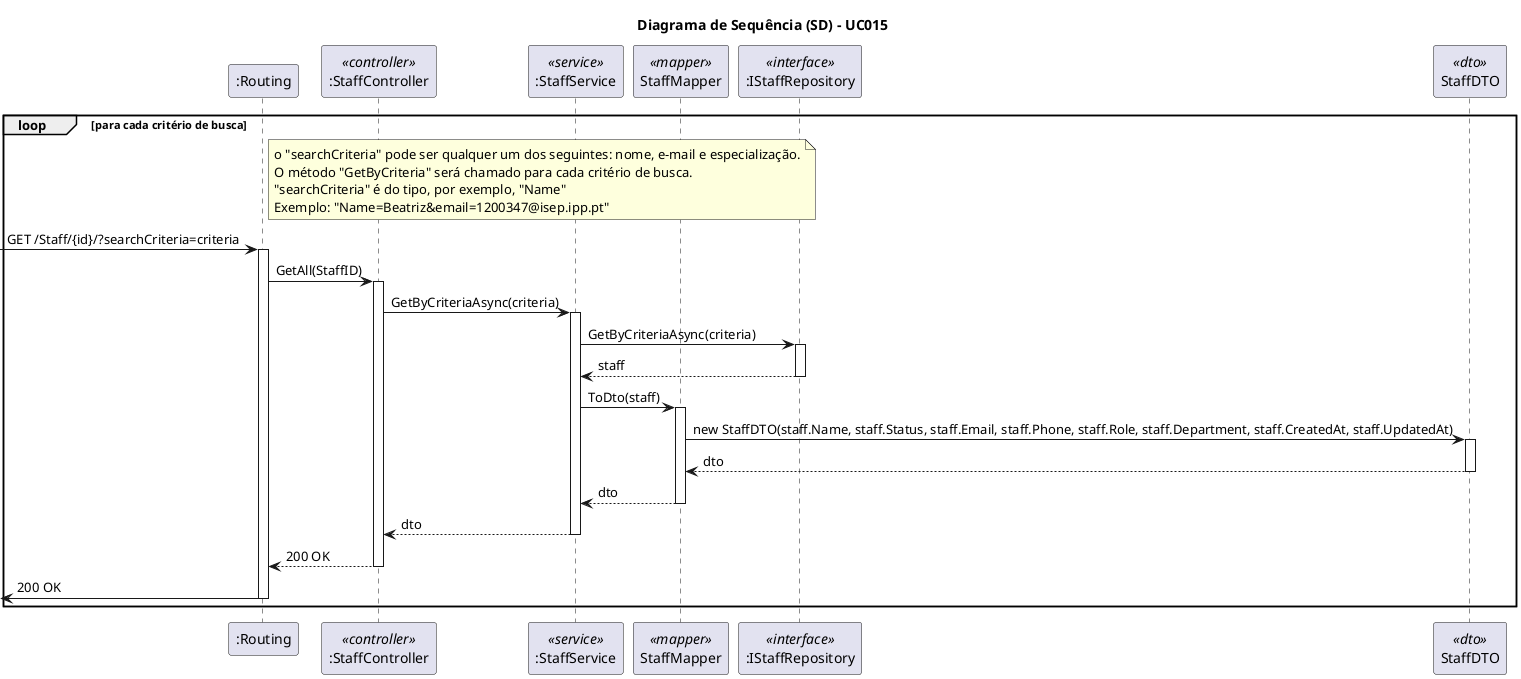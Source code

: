 @startuml
skinparam packageStyle rectangle
skinparam shadowing false
skinparam linetype polyline
skinparam classAttributeIconSize 0

title Diagrama de Sequência (SD) - UC015

participant ":Routing" as Routing
participant ":StaffController" as Controller <<controller>>
participant ":StaffService" as Service <<service>>
participant "StaffMapper" as Mapper <<mapper>>
participant ":IStaffRepository" as IRepository <<interface>>
participant "StaffDTO" as StaffDTO <<dto>>

loop para cada critério de busca

  note right of Routing
    o "searchCriteria" pode ser qualquer um dos seguintes: nome, e-mail e especialização.
    O método "GetByCriteria" será chamado para cada critério de busca.
    "searchCriteria" é do tipo, por exemplo, "Name"
    Exemplo: "Name=Beatriz&email=1200347@isep.ipp.pt"
  end note

  -> Routing: GET /Staff/{id}/?searchCriteria=criteria
  activate Routing

  Routing -> Controller: GetAll(StaffID)
  activate Controller
    
    Controller -> Service: GetByCriteriaAsync(criteria)
    activate Service

      Service -> IRepository: GetByCriteriaAsync(criteria)
      activate IRepository

        IRepository --> Service: staff
      deactivate IRepository

      Service -> Mapper: ToDto(staff)
      activate Mapper

        Mapper -> StaffDTO: new StaffDTO(staff.Name, staff.Status, staff.Email, staff.Phone, staff.Role, staff.Department, staff.CreatedAt, staff.UpdatedAt)
        activate StaffDTO

          StaffDTO --> Mapper: dto
        deactivate StaffDTO

        Mapper --> Service: dto
      deactivate Mapper

    Service --> Controller: dto

    deactivate Service

  Controller --> Routing: 200 OK

  
    deactivate Controller

  <- Routing : 200 OK
  deactivate Routing

end loop

@enduml